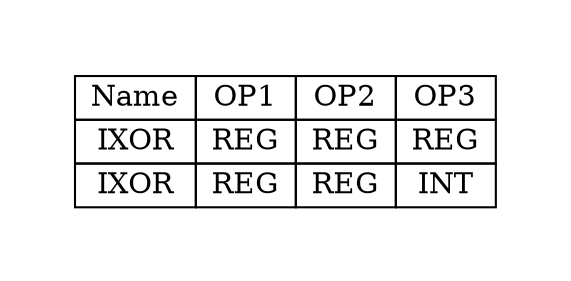 digraph{
graph [pad="0.5", nodesep="0.5", ranksep="2" ]
node [shape=plain]
Foo [label=<
<table border="0" cellborder="1" cellspacing="0">
<tr><td> Name </td> <td> OP1 </td><td> OP2 </td><td> OP3 </td> </tr>
<tr><td> IXOR </td><td> REG </td><td> REG </td><td> REG </td> </tr>
<tr><td> IXOR </td><td> REG </td><td> REG </td><td> INT </td> </tr>
</table>>];
}
